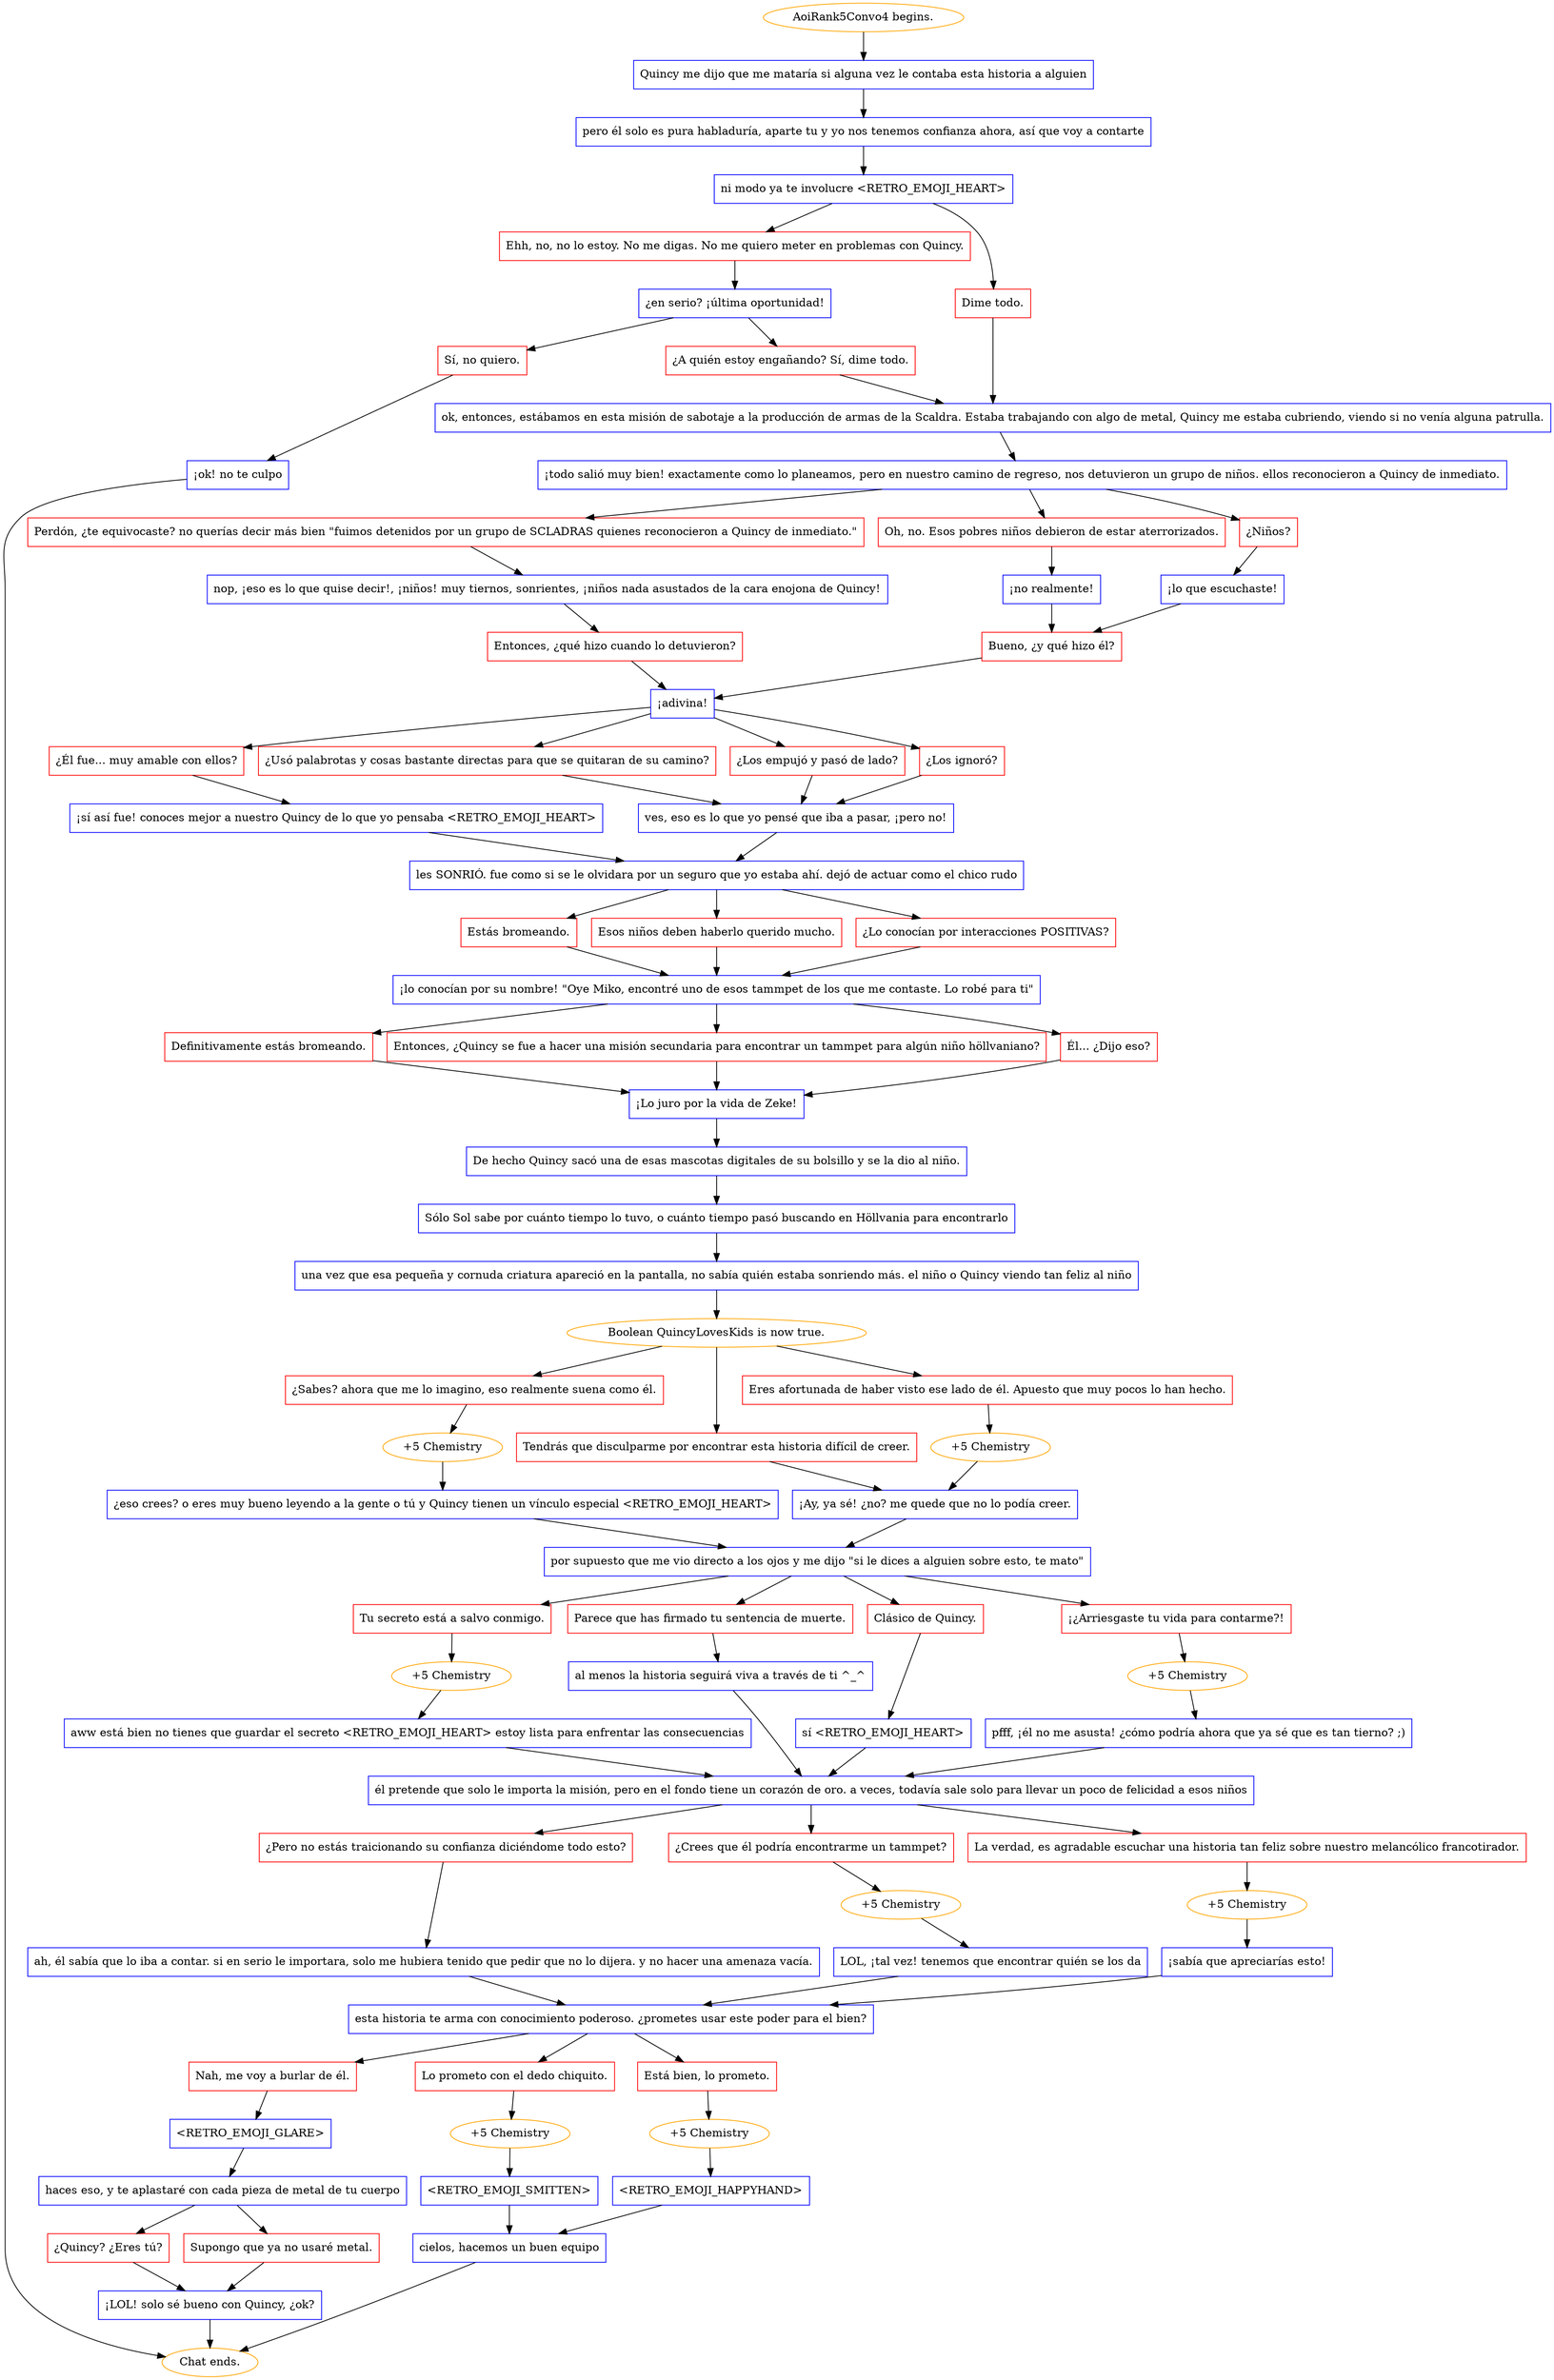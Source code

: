 digraph {
	"AoiRank5Convo4 begins." [color=orange];
		"AoiRank5Convo4 begins." -> j1219285054;
	j1219285054 [label="Quincy me dijo que me mataría si alguna vez le contaba esta historia a alguien",shape=box,color=blue];
		j1219285054 -> j2060057851;
	j2060057851 [label="pero él solo es pura habladuría, aparte tu y yo nos tenemos confianza ahora, así que voy a contarte",shape=box,color=blue];
		j2060057851 -> j3861714804;
	j3861714804 [label="ni modo ya te involucre <RETRO_EMOJI_HEART>",shape=box,color=blue];
		j3861714804 -> j1723658241;
		j3861714804 -> j3865450095;
	j1723658241 [label="Ehh, no, no lo estoy. No me digas. No me quiero meter en problemas con Quincy.",shape=box,color=red];
		j1723658241 -> j3831688799;
	j3865450095 [label="Dime todo.",shape=box,color=red];
		j3865450095 -> j3736691144;
	j3831688799 [label="¿en serio? ¡última oportunidad!",shape=box,color=blue];
		j3831688799 -> j1560805733;
		j3831688799 -> j144260078;
	j3736691144 [label="ok, entonces, estábamos en esta misión de sabotaje a la producción de armas de la Scaldra. Estaba trabajando con algo de metal, Quincy me estaba cubriendo, viendo si no venía alguna patrulla.",shape=box,color=blue];
		j3736691144 -> j589939114;
	j1560805733 [label="¿A quién estoy engañando? Sí, dime todo.",shape=box,color=red];
		j1560805733 -> j3736691144;
	j144260078 [label="Sí, no quiero.",shape=box,color=red];
		j144260078 -> j443966052;
	j589939114 [label="¡todo salió muy bien! exactamente como lo planeamos, pero en nuestro camino de regreso, nos detuvieron un grupo de niños. ellos reconocieron a Quincy de inmediato.",shape=box,color=blue];
		j589939114 -> j3988737817;
		j589939114 -> j266379739;
		j589939114 -> j292997314;
	j443966052 [label="¡ok! no te culpo",shape=box,color=blue];
		j443966052 -> "Chat ends.";
	j3988737817 [label="Perdón, ¿te equivocaste? no querías decir más bien \"fuimos detenidos por un grupo de SCLADRAS quienes reconocieron a Quincy de inmediato.\"",shape=box,color=red];
		j3988737817 -> j4249462856;
	j266379739 [label="Oh, no. Esos pobres niños debieron de estar aterrorizados.",shape=box,color=red];
		j266379739 -> j250157984;
	j292997314 [label="¿Niños?",shape=box,color=red];
		j292997314 -> j86227378;
	"Chat ends." [color=orange];
	j4249462856 [label="nop, ¡eso es lo que quise decir!, ¡niños! muy tiernos, sonrientes, ¡niños nada asustados de la cara enojona de Quincy!",shape=box,color=blue];
		j4249462856 -> j2856219674;
	j250157984 [label="¡no realmente!",shape=box,color=blue];
		j250157984 -> j1427999819;
	j86227378 [label="¡lo que escuchaste!",shape=box,color=blue];
		j86227378 -> j1427999819;
	j2856219674 [label="Entonces, ¿qué hizo cuando lo detuvieron?",shape=box,color=red];
		j2856219674 -> j4189216724;
	j1427999819 [label="Bueno, ¿y qué hizo él?",shape=box,color=red];
		j1427999819 -> j4189216724;
	j4189216724 [label="¡adivina!",shape=box,color=blue];
		j4189216724 -> j1377399480;
		j4189216724 -> j915749552;
		j4189216724 -> j1957999413;
		j4189216724 -> j847446166;
	j1377399480 [label="¿Usó palabrotas y cosas bastante directas para que se quitaran de su camino?",shape=box,color=red];
		j1377399480 -> j3738088174;
	j915749552 [label="¿Los empujó y pasó de lado?",shape=box,color=red];
		j915749552 -> j3738088174;
	j1957999413 [label="¿Los ignoró?",shape=box,color=red];
		j1957999413 -> j3738088174;
	j847446166 [label="¿Él fue... muy amable con ellos?",shape=box,color=red];
		j847446166 -> j36942163;
	j3738088174 [label="ves, eso es lo que yo pensé que iba a pasar, ¡pero no!",shape=box,color=blue];
		j3738088174 -> j3960808475;
	j36942163 [label="¡sí así fue! conoces mejor a nuestro Quincy de lo que yo pensaba <RETRO_EMOJI_HEART>",shape=box,color=blue];
		j36942163 -> j3960808475;
	j3960808475 [label="les SONRIÓ. fue como si se le olvidara por un seguro que yo estaba ahí. dejó de actuar como el chico rudo",shape=box,color=blue];
		j3960808475 -> j3674030597;
		j3960808475 -> j2972104539;
		j3960808475 -> j2393781891;
	j3674030597 [label="Esos niños deben haberlo querido mucho.",shape=box,color=red];
		j3674030597 -> j1961820904;
	j2972104539 [label="¿Lo conocían por interacciones POSITIVAS?",shape=box,color=red];
		j2972104539 -> j1961820904;
	j2393781891 [label="Estás bromeando.",shape=box,color=red];
		j2393781891 -> j1961820904;
	j1961820904 [label="¡lo conocían por su nombre! \"Oye Miko, encontré uno de esos tammpet de los que me contaste. Lo robé para ti\"",shape=box,color=blue];
		j1961820904 -> j1745904453;
		j1961820904 -> j2292506166;
		j1961820904 -> j682095382;
	j1745904453 [label="Entonces, ¿Quincy se fue a hacer una misión secundaria para encontrar un tammpet para algún niño höllvaniano?",shape=box,color=red];
		j1745904453 -> j3549427769;
	j2292506166 [label="Él... ¿Dijo eso?",shape=box,color=red];
		j2292506166 -> j3549427769;
	j682095382 [label="Definitivamente estás bromeando.",shape=box,color=red];
		j682095382 -> j3549427769;
	j3549427769 [label="¡Lo juro por la vida de Zeke!",shape=box,color=blue];
		j3549427769 -> j1611469324;
	j1611469324 [label="De hecho Quincy sacó una de esas mascotas digitales de su bolsillo y se la dio al niño.",shape=box,color=blue];
		j1611469324 -> j1227125392;
	j1227125392 [label="Sólo Sol sabe por cuánto tiempo lo tuvo, o cuánto tiempo pasó buscando en Höllvania para encontrarlo",shape=box,color=blue];
		j1227125392 -> j1287896995;
	j1287896995 [label="una vez que esa pequeña y cornuda criatura apareció en la pantalla, no sabía quién estaba sonriendo más. el niño o Quincy viendo tan feliz al niño",shape=box,color=blue];
		j1287896995 -> j3972133901;
	j3972133901 [label="Boolean QuincyLovesKids is now true.",color=orange];
		j3972133901 -> j600614359;
		j3972133901 -> j544858389;
		j3972133901 -> j2262908673;
	j600614359 [label="¿Sabes? ahora que me lo imagino, eso realmente suena como él.",shape=box,color=red];
		j600614359 -> j4173236107;
	j544858389 [label="Tendrás que disculparme por encontrar esta historia difícil de creer.",shape=box,color=red];
		j544858389 -> j38702995;
	j2262908673 [label="Eres afortunada de haber visto ese lado de él. Apuesto que muy pocos lo han hecho.",shape=box,color=red];
		j2262908673 -> j4129897921;
	j4173236107 [label="+5 Chemistry",color=orange];
		j4173236107 -> j823972999;
	j38702995 [label="¡Ay, ya sé! ¿no? me quede que no lo podía creer.",shape=box,color=blue];
		j38702995 -> j782883339;
	j4129897921 [label="+5 Chemistry",color=orange];
		j4129897921 -> j38702995;
	j823972999 [label="¿eso crees? o eres muy bueno leyendo a la gente o tú y Quincy tienen un vínculo especial <RETRO_EMOJI_HEART>",shape=box,color=blue];
		j823972999 -> j782883339;
	j782883339 [label="por supuesto que me vio directo a los ojos y me dijo \"si le dices a alguien sobre esto, te mato\"",shape=box,color=blue];
		j782883339 -> j3609734771;
		j782883339 -> j2215284135;
		j782883339 -> j664985374;
		j782883339 -> j2660563827;
	j3609734771 [label="Clásico de Quincy.",shape=box,color=red];
		j3609734771 -> j321010150;
	j2215284135 [label="¡¿Arriesgaste tu vida para contarme?!",shape=box,color=red];
		j2215284135 -> j4075450362;
	j664985374 [label="Tu secreto está a salvo conmigo.",shape=box,color=red];
		j664985374 -> j1852038661;
	j2660563827 [label="Parece que has firmado tu sentencia de muerte.",shape=box,color=red];
		j2660563827 -> j706786557;
	j321010150 [label="sí <RETRO_EMOJI_HEART>",shape=box,color=blue];
		j321010150 -> j3013943361;
	j4075450362 [label="+5 Chemistry",color=orange];
		j4075450362 -> j137143746;
	j1852038661 [label="+5 Chemistry",color=orange];
		j1852038661 -> j64116508;
	j706786557 [label="al menos la historia seguirá viva a través de ti ^_^",shape=box,color=blue];
		j706786557 -> j3013943361;
	j3013943361 [label="él pretende que solo le importa la misión, pero en el fondo tiene un corazón de oro. a veces, todavía sale solo para llevar un poco de felicidad a esos niños",shape=box,color=blue];
		j3013943361 -> j627520382;
		j3013943361 -> j836082206;
		j3013943361 -> j3705265392;
	j137143746 [label="pfff, ¡él no me asusta! ¿cómo podría ahora que ya sé que es tan tierno? ;)",shape=box,color=blue];
		j137143746 -> j3013943361;
	j64116508 [label="aww está bien no tienes que guardar el secreto <RETRO_EMOJI_HEART> estoy lista para enfrentar las consecuencias",shape=box,color=blue];
		j64116508 -> j3013943361;
	j627520382 [label="¿Crees que él podría encontrarme un tammpet?",shape=box,color=red];
		j627520382 -> j4060297203;
	j836082206 [label="La verdad, es agradable escuchar una historia tan feliz sobre nuestro melancólico francotirador.",shape=box,color=red];
		j836082206 -> j3287032535;
	j3705265392 [label="¿Pero no estás traicionando su confianza diciéndome todo esto?",shape=box,color=red];
		j3705265392 -> j593194425;
	j4060297203 [label="+5 Chemistry",color=orange];
		j4060297203 -> j727686876;
	j3287032535 [label="+5 Chemistry",color=orange];
		j3287032535 -> j1664880881;
	j593194425 [label="ah, él sabía que lo iba a contar. si en serio le importara, solo me hubiera tenido que pedir que no lo dijera. y no hacer una amenaza vacía.",shape=box,color=blue];
		j593194425 -> j3075354372;
	j727686876 [label="LOL, ¡tal vez! tenemos que encontrar quién se los da",shape=box,color=blue];
		j727686876 -> j3075354372;
	j1664880881 [label="¡sabía que apreciarías esto!",shape=box,color=blue];
		j1664880881 -> j3075354372;
	j3075354372 [label="esta historia te arma con conocimiento poderoso. ¿prometes usar este poder para el bien?",shape=box,color=blue];
		j3075354372 -> j1975128822;
		j3075354372 -> j2205201615;
		j3075354372 -> j1597545010;
	j1975128822 [label="Está bien, lo prometo.",shape=box,color=red];
		j1975128822 -> j153508446;
	j2205201615 [label="Lo prometo con el dedo chiquito.",shape=box,color=red];
		j2205201615 -> j3664015464;
	j1597545010 [label="Nah, me voy a burlar de él.",shape=box,color=red];
		j1597545010 -> j2457464434;
	j153508446 [label="+5 Chemistry",color=orange];
		j153508446 -> j423331875;
	j3664015464 [label="+5 Chemistry",color=orange];
		j3664015464 -> j2540152608;
	j2457464434 [label="<RETRO_EMOJI_GLARE>",shape=box,color=blue];
		j2457464434 -> j4063008047;
	j423331875 [label="<RETRO_EMOJI_HAPPYHAND>",shape=box,color=blue];
		j423331875 -> j1394696774;
	j2540152608 [label="<RETRO_EMOJI_SMITTEN>",shape=box,color=blue];
		j2540152608 -> j1394696774;
	j4063008047 [label="haces eso, y te aplastaré con cada pieza de metal de tu cuerpo",shape=box,color=blue];
		j4063008047 -> j2875773321;
		j4063008047 -> j3508467030;
	j1394696774 [label="cielos, hacemos un buen equipo",shape=box,color=blue];
		j1394696774 -> "Chat ends.";
	j2875773321 [label="¿Quincy? ¿Eres tú?",shape=box,color=red];
		j2875773321 -> j1586190817;
	j3508467030 [label="Supongo que ya no usaré metal.",shape=box,color=red];
		j3508467030 -> j1586190817;
	j1586190817 [label="¡LOL! solo sé bueno con Quincy, ¿ok?",shape=box,color=blue];
		j1586190817 -> "Chat ends.";
}